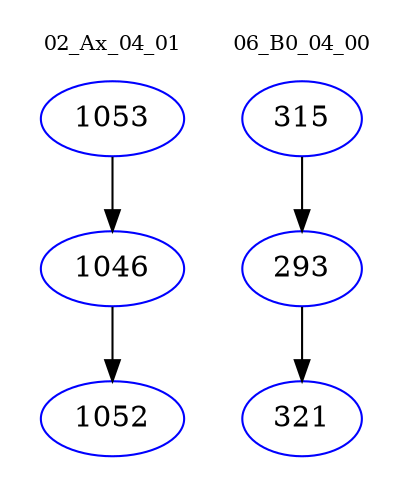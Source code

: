 digraph{
subgraph cluster_0 {
color = white
label = "02_Ax_04_01";
fontsize=10;
T0_1053 [label="1053", color="blue"]
T0_1053 -> T0_1046 [color="black"]
T0_1046 [label="1046", color="blue"]
T0_1046 -> T0_1052 [color="black"]
T0_1052 [label="1052", color="blue"]
}
subgraph cluster_1 {
color = white
label = "06_B0_04_00";
fontsize=10;
T1_315 [label="315", color="blue"]
T1_315 -> T1_293 [color="black"]
T1_293 [label="293", color="blue"]
T1_293 -> T1_321 [color="black"]
T1_321 [label="321", color="blue"]
}
}
